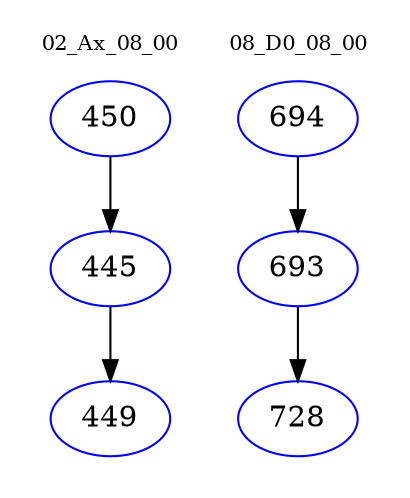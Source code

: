 digraph{
subgraph cluster_0 {
color = white
label = "02_Ax_08_00";
fontsize=10;
T0_450 [label="450", color="blue"]
T0_450 -> T0_445 [color="black"]
T0_445 [label="445", color="blue"]
T0_445 -> T0_449 [color="black"]
T0_449 [label="449", color="blue"]
}
subgraph cluster_1 {
color = white
label = "08_D0_08_00";
fontsize=10;
T1_694 [label="694", color="blue"]
T1_694 -> T1_693 [color="black"]
T1_693 [label="693", color="blue"]
T1_693 -> T1_728 [color="black"]
T1_728 [label="728", color="blue"]
}
}
